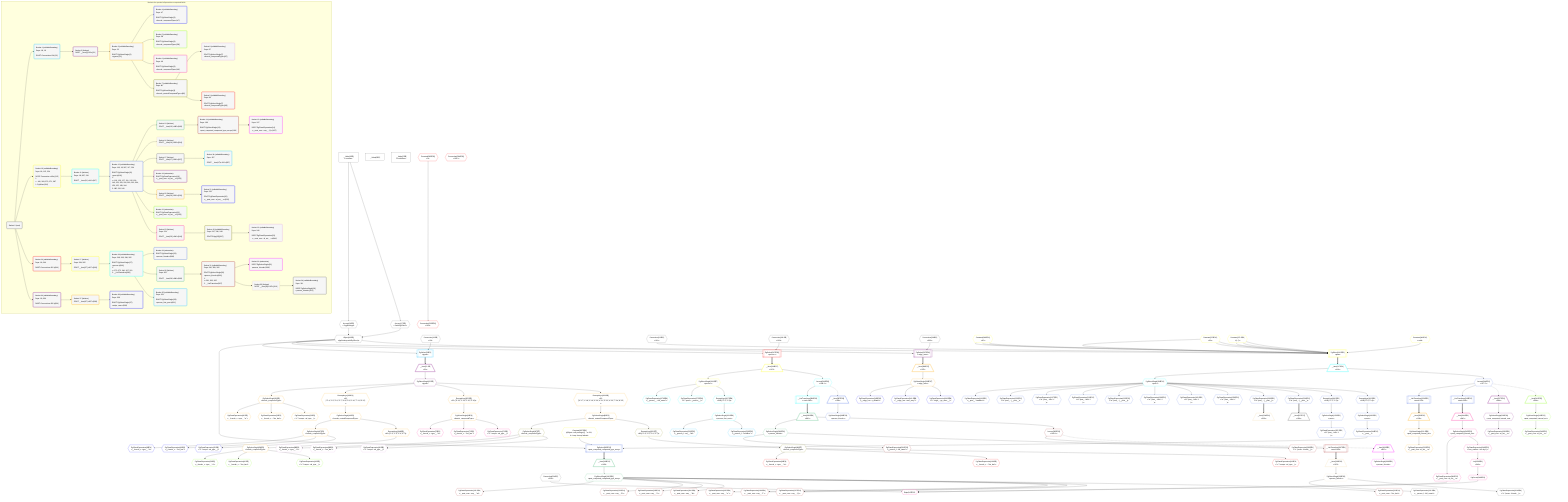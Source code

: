 %%{init: {'themeVariables': { 'fontSize': '12px'}}}%%
graph TD
    classDef path fill:#eee,stroke:#000,color:#000
    classDef plan fill:#fff,stroke-width:1px,color:#000
    classDef itemplan fill:#fff,stroke-width:2px,color:#000
    classDef unbatchedplan fill:#dff,stroke-width:1px,color:#000
    classDef sideeffectplan fill:#fcc,stroke-width:2px,color:#000
    classDef bucket fill:#f6f6f6,color:#000,stroke-width:2px,text-align:left


    %% plan dependencies
    Object18{{"Object[18∈0]<br />ᐸ{pgSettings,withPgClient}ᐳ"}}:::plan
    Access16{{"Access[16∈0]<br />ᐸ3.pgSettingsᐳ"}}:::plan
    Access17{{"Access[17∈0]<br />ᐸ3.withPgClientᐳ"}}:::plan
    Access16 & Access17 --> Object18
    __Value3["__Value[3∈0]<br />ᐸcontextᐳ"]:::plan
    __Value3 --> Access16
    __Value3 --> Access17
    __Value0["__Value[0∈0]"]:::plan
    __Value5["__Value[5∈0]<br />ᐸrootValueᐳ"]:::plan
    Connection19{{"Connection[19∈0]<br />ᐸ15ᐳ"}}:::plan
    Connection115{{"Connection[115∈0]<br />ᐸ111ᐳ"}}:::plan
    Connection224{{"Connection[224∈0]<br />ᐸ220ᐳ"}}:::plan
    Connection266{{"Connection[266∈0]<br />ᐸ262ᐳ"}}:::plan
    Connection336{{"Connection[336∈0]<br />ᐸ332ᐳ"}}:::plan
    PgSelect20[["PgSelect[20∈1]<br />ᐸtypesᐳ"]]:::plan
    Object18 & Connection19 --> PgSelect20
    __Item21[/"__Item[21∈2]<br />ᐸ20ᐳ"\]:::itemplan
    PgSelect20 ==> __Item21
    PgSelectSingle22{{"PgSelectSingle[22∈2]<br />ᐸtypesᐳ"}}:::plan
    __Item21 --> PgSelectSingle22
    PgSelectSingle29{{"PgSelectSingle[29∈3]<br />ᐸfrmcdc_compoundTypeᐳ"}}:::plan
    PgSelectSingle22 --> PgSelectSingle29
    PgClassExpression30{{"PgClassExpression[30∈3]<br />ᐸ__frmcdc_c...type__.”a”ᐳ"}}:::plan
    PgSelectSingle29 --> PgClassExpression30
    PgClassExpression31{{"PgClassExpression[31∈3]<br />ᐸ__frmcdc_c....”foo_bar”ᐳ"}}:::plan
    PgSelectSingle29 --> PgClassExpression31
    PgClassExpression33{{"PgClassExpression[33∈3]<br />ᐸ”c”.”compo...nd_type__)ᐳ"}}:::plan
    PgSelectSingle29 --> PgClassExpression33
    PgSelectSingle40{{"PgSelectSingle[40∈3]<br />ᐸfrmcdc_nestedCompoundTypeᐳ"}}:::plan
    RemapKeys350{{"RemapKeys[350∈3]<br />ᐸ22:{”0”:4,”1”:5,”2”:6,”3”:7,”4”:8,”5”:9,”6”:10,”7”:11,”8”:12}ᐳ"}}:::plan
    RemapKeys350 --> PgSelectSingle40
    PgSelectSingle47{{"PgSelectSingle[47∈3]<br />ᐸfrmcdc_compoundTypeᐳ"}}:::plan
    PgSelectSingle40 --> PgSelectSingle47
    PgSelectSingle58{{"PgSelectSingle[58∈3]<br />ᐸfrmcdc_compoundTypeᐳ"}}:::plan
    RemapKeys348{{"RemapKeys[348∈3]<br />ᐸ40:{”0”:4,”1”:5,”2”:6,”3”:7}ᐳ"}}:::plan
    RemapKeys348 --> PgSelectSingle58
    PgSelectSingle69{{"PgSelectSingle[69∈3]<br />ᐸfrmcdc_compoundTypeᐳ"}}:::plan
    RemapKeys352{{"RemapKeys[352∈3]<br />ᐸ22:{”0”:13,”1”:14,”2”:15,”3”:16}ᐳ"}}:::plan
    RemapKeys352 --> PgSelectSingle69
    PgSelectSingle80{{"PgSelectSingle[80∈3]<br />ᐸfrmcdc_nestedCompoundTypeᐳ"}}:::plan
    RemapKeys358{{"RemapKeys[358∈3]<br />ᐸ22:{”0”:17,”1”:18,”2”:19,”3”:20,”4”:21,”5”:22,”6”:23,”7”:24,”8”:25}ᐳ"}}:::plan
    RemapKeys358 --> PgSelectSingle80
    PgSelectSingle40 --> RemapKeys348
    PgSelectSingle22 --> RemapKeys350
    PgSelectSingle22 --> RemapKeys352
    PgSelectSingle22 --> RemapKeys358
    PgClassExpression48{{"PgClassExpression[48∈4]<br />ᐸ__frmcdc_c...type__.”a”ᐳ"}}:::plan
    PgSelectSingle47 --> PgClassExpression48
    PgClassExpression49{{"PgClassExpression[49∈4]<br />ᐸ__frmcdc_c....”foo_bar”ᐳ"}}:::plan
    PgSelectSingle47 --> PgClassExpression49
    PgClassExpression51{{"PgClassExpression[51∈4]<br />ᐸ”c”.”compo...nd_type__)ᐳ"}}:::plan
    PgSelectSingle47 --> PgClassExpression51
    PgClassExpression59{{"PgClassExpression[59∈5]<br />ᐸ__frmcdc_c...type__.”a”ᐳ"}}:::plan
    PgSelectSingle58 --> PgClassExpression59
    PgClassExpression60{{"PgClassExpression[60∈5]<br />ᐸ__frmcdc_c....”foo_bar”ᐳ"}}:::plan
    PgSelectSingle58 --> PgClassExpression60
    PgClassExpression62{{"PgClassExpression[62∈5]<br />ᐸ”c”.”compo...nd_type__)ᐳ"}}:::plan
    PgSelectSingle58 --> PgClassExpression62
    PgClassExpression70{{"PgClassExpression[70∈6]<br />ᐸ__frmcdc_c...type__.”a”ᐳ"}}:::plan
    PgSelectSingle69 --> PgClassExpression70
    PgClassExpression71{{"PgClassExpression[71∈6]<br />ᐸ__frmcdc_c....”foo_bar”ᐳ"}}:::plan
    PgSelectSingle69 --> PgClassExpression71
    PgClassExpression73{{"PgClassExpression[73∈6]<br />ᐸ”c”.”compo...nd_type__)ᐳ"}}:::plan
    PgSelectSingle69 --> PgClassExpression73
    PgSelectSingle87{{"PgSelectSingle[87∈7]<br />ᐸfrmcdc_compoundTypeᐳ"}}:::plan
    PgSelectSingle80 --> PgSelectSingle87
    PgSelectSingle98{{"PgSelectSingle[98∈7]<br />ᐸfrmcdc_compoundTypeᐳ"}}:::plan
    RemapKeys356{{"RemapKeys[356∈7]<br />ᐸ80:{”0”:4,”1”:5,”2”:6,”3”:7}ᐳ"}}:::plan
    RemapKeys356 --> PgSelectSingle98
    PgSelectSingle80 --> RemapKeys356
    PgClassExpression88{{"PgClassExpression[88∈8]<br />ᐸ__frmcdc_c...type__.”a”ᐳ"}}:::plan
    PgSelectSingle87 --> PgClassExpression88
    PgClassExpression89{{"PgClassExpression[89∈8]<br />ᐸ__frmcdc_c....”foo_bar”ᐳ"}}:::plan
    PgSelectSingle87 --> PgClassExpression89
    PgClassExpression91{{"PgClassExpression[91∈8]<br />ᐸ”c”.”compo...nd_type__)ᐳ"}}:::plan
    PgSelectSingle87 --> PgClassExpression91
    PgClassExpression99{{"PgClassExpression[99∈9]<br />ᐸ__frmcdc_c...type__.”a”ᐳ"}}:::plan
    PgSelectSingle98 --> PgClassExpression99
    PgClassExpression100{{"PgClassExpression[100∈9]<br />ᐸ__frmcdc_c....”foo_bar”ᐳ"}}:::plan
    PgSelectSingle98 --> PgClassExpression100
    PgClassExpression102{{"PgClassExpression[102∈9]<br />ᐸ”c”.”compo...nd_type__)ᐳ"}}:::plan
    PgSelectSingle98 --> PgClassExpression102
    PgSelect116[["PgSelect[116∈10]<br />ᐸpostᐳ"]]:::plan
    Constant369{{"Constant[369∈10]<br />ᐸ15ᐳ"}}:::plan
    Constant370{{"Constant[370∈10]<br />ᐸ20ᐳ"}}:::plan
    Constant371{{"Constant[371∈10]<br />ᐸ'[...]'ᐳ"}}:::plan
    Constant146{{"Constant[146∈10]<br />ᐸnullᐳ"}}:::plan
    Object18 & Connection115 & Constant369 & Constant370 & Constant371 & Constant369 & Constant370 & Constant371 & Constant370 & Constant371 & Constant369 & Constant146 --> PgSelect116
    Constant387{{"Constant[387∈10]<br />ᐸ[Object: null prototype] {   a: 419,   b: 'easy cheesy bakedᐳ"}}:::plan
    __Item117[/"__Item[117∈11]<br />ᐸ116ᐳ"\]:::itemplan
    PgSelect116 ==> __Item117
    PgSelectSingle118{{"PgSelectSingle[118∈11]<br />ᐸpostᐳ"}}:::plan
    __Item117 --> PgSelectSingle118
    PgSelect185[["PgSelect[185∈12]<br />ᐸpost_computed_compound_type_arrayᐳ"]]:::plan
    PgClassExpression184{{"PgClassExpression[184∈12]<br />ᐸ__post__ᐳ"}}:::plan
    Object18 & PgClassExpression184 & Constant387 --> PgSelect185
    PgClassExpression119{{"PgClassExpression[119∈12]<br />ᐸ__post__.”headline”ᐳ"}}:::plan
    PgSelectSingle118 --> PgClassExpression119
    PgClassExpression123{{"PgClassExpression[123∈12]<br />ᐸ”a”.”post_...(__post__)ᐳ"}}:::plan
    PgSelectSingle118 --> PgClassExpression123
    PgClassExpression127{{"PgClassExpression[127∈12]<br />ᐸ”a”.”post_...lder! */<br />)ᐳ"}}:::plan
    PgSelectSingle118 --> PgClassExpression127
    PgClassExpression131{{"PgClassExpression[131∈12]<br />ᐸ”a”.”post_...lder! */<br />)ᐳ"}}:::plan
    PgSelectSingle118 --> PgClassExpression131
    PgClassExpression135{{"PgClassExpression[135∈12]<br />ᐸ”a”.”post_...(__post__)ᐳ"}}:::plan
    PgSelectSingle118 --> PgClassExpression135
    PgClassExpression139{{"PgClassExpression[139∈12]<br />ᐸ”a”.”post_...lder! */<br />)ᐳ"}}:::plan
    PgSelectSingle118 --> PgClassExpression139
    PgClassExpression143{{"PgClassExpression[143∈12]<br />ᐸ”a”.”post_...lder! */<br />)ᐳ"}}:::plan
    PgSelectSingle118 --> PgClassExpression143
    PgSelectSingle153{{"PgSelectSingle[153∈12]<br />ᐸpostᐳ"}}:::plan
    RemapKeys360{{"RemapKeys[360∈12]<br />ᐸ118:{”0”:1,”1”:2}ᐳ"}}:::plan
    RemapKeys360 --> PgSelectSingle153
    PgClassExpression155{{"PgClassExpression[155∈12]<br />ᐸ”a”.”post_...lder! */<br />)ᐳ"}}:::plan
    PgSelectSingle153 --> PgClassExpression155
    PgClassExpression159{{"PgClassExpression[159∈12]<br />ᐸ”a”.”post_...lder! */<br />)ᐳ"}}:::plan
    PgSelectSingle118 --> PgClassExpression159
    PgSelectSingle183{{"PgSelectSingle[183∈12]<br />ᐸpostᐳ"}}:::plan
    RemapKeys362{{"RemapKeys[362∈12]<br />ᐸ118:{”0”:3,”1”:4}ᐳ"}}:::plan
    RemapKeys362 --> PgSelectSingle183
    PgSelectSingle183 --> PgClassExpression184
    PgClassExpression203{{"PgClassExpression[203∈12]<br />ᐸ”a”.”post_...(__post__)ᐳ"}}:::plan
    PgSelectSingle118 --> PgClassExpression203
    PgClassExpression206{{"PgClassExpression[206∈12]<br />ᐸ”a”.”post_...(__post__)ᐳ"}}:::plan
    PgSelectSingle118 --> PgClassExpression206
    __ListTransform226[["__ListTransform[226∈12]<br />ᐸeach:225ᐳ"]]:::plan
    Access364{{"Access[364∈12]<br />ᐸ117.5ᐳ"}}:::plan
    Access364 --> __ListTransform226
    __ListTransform240[["__ListTransform[240∈12]<br />ᐸeach:239ᐳ"]]:::plan
    Access364 --> __ListTransform240
    PgSelectSingle118 --> RemapKeys360
    PgSelectSingle118 --> RemapKeys362
    __Item117 --> Access364
    __Item189[/"__Item[189∈13]<br />ᐸ185ᐳ"\]:::itemplan
    PgSelect185 ==> __Item189
    PgSelectSingle190{{"PgSelectSingle[190∈13]<br />ᐸpost_computed_compound_type_arrayᐳ"}}:::plan
    __Item189 --> PgSelectSingle190
    PgClassExpression191{{"PgClassExpression[191∈14]<br />ᐸ__post_com...rray__.”a”ᐳ"}}:::plan
    PgSelectSingle190 --> PgClassExpression191
    PgClassExpression192{{"PgClassExpression[192∈14]<br />ᐸ__post_com...rray__.”b”ᐳ"}}:::plan
    PgSelectSingle190 --> PgClassExpression192
    PgClassExpression193{{"PgClassExpression[193∈14]<br />ᐸ__post_com...rray__.”c”ᐳ"}}:::plan
    PgSelectSingle190 --> PgClassExpression193
    PgClassExpression194{{"PgClassExpression[194∈14]<br />ᐸ__post_com...rray__.”d”ᐳ"}}:::plan
    PgSelectSingle190 --> PgClassExpression194
    PgClassExpression195{{"PgClassExpression[195∈14]<br />ᐸ__post_com...rray__.”e”ᐳ"}}:::plan
    PgSelectSingle190 --> PgClassExpression195
    PgClassExpression196{{"PgClassExpression[196∈14]<br />ᐸ__post_com...rray__.”f”ᐳ"}}:::plan
    PgSelectSingle190 --> PgClassExpression196
    PgClassExpression197{{"PgClassExpression[197∈14]<br />ᐸ__post_com...rray__.”g”ᐳ"}}:::plan
    PgSelectSingle190 --> PgClassExpression197
    PgClassExpression201{{"PgClassExpression[201∈14]<br />ᐸ__post_com....”foo_bar”ᐳ"}}:::plan
    PgSelectSingle190 --> PgClassExpression201
    __Item204[/"__Item[204∈16]<br />ᐸ203ᐳ"\]:::itemplan
    PgClassExpression203 ==> __Item204
    __Item207[/"__Item[207∈17]<br />ᐸ206ᐳ"\]:::itemplan
    PgClassExpression206 ==> __Item207
    __Item227[/"__Item[227∈19]<br />ᐸ364ᐳ"\]:::itemplan
    Access364 -.-> __Item227
    PgSelectSingle228{{"PgSelectSingle[228∈19]<br />ᐸpost_computed_interval_setᐳ"}}:::plan
    __Item227 --> PgSelectSingle228
    PgClassExpression229{{"PgClassExpression[229∈19]<br />ᐸ__post_com...al_set__.vᐳ"}}:::plan
    PgSelectSingle228 --> PgClassExpression229
    __Item230[/"__Item[230∈20]<br />ᐸ226ᐳ"\]:::itemplan
    __ListTransform226 ==> __Item230
    PgSelectSingle231{{"PgSelectSingle[231∈20]<br />ᐸpost_computed_interval_setᐳ"}}:::plan
    __Item230 --> PgSelectSingle231
    PgClassExpression232{{"PgClassExpression[232∈20]<br />ᐸ__post_com...al_set__.vᐳ"}}:::plan
    PgSelectSingle231 --> PgClassExpression232
    __Item241[/"__Item[241∈22]<br />ᐸ364ᐳ"\]:::itemplan
    Access364 -.-> __Item241
    PgSelectSingle242{{"PgSelectSingle[242∈22]<br />ᐸpost_computed_interval_setᐳ"}}:::plan
    __Item241 --> PgSelectSingle242
    PgClassExpression243{{"PgClassExpression[243∈22]<br />ᐸ__post_com...al_set__.vᐳ"}}:::plan
    PgSelectSingle242 --> PgClassExpression243
    Edge247{{"Edge[247∈23]"}}:::plan
    PgClassExpression246{{"PgClassExpression[246∈23]<br />ᐸ__post_com...al_set__.vᐳ"}}:::plan
    PgCursor248{{"PgCursor[248∈23]"}}:::plan
    PgClassExpression246 & PgCursor248 & Connection224 --> Edge247
    __Item244[/"__Item[244∈23]<br />ᐸ240ᐳ"\]:::itemplan
    __ListTransform240 ==> __Item244
    PgSelectSingle245{{"PgSelectSingle[245∈23]<br />ᐸpost_computed_interval_setᐳ"}}:::plan
    __Item244 --> PgSelectSingle245
    PgSelectSingle245 --> PgClassExpression246
    List250{{"List[250∈23]<br />ᐸ249ᐳ"}}:::plan
    List250 --> PgCursor248
    PgClassExpression249{{"PgClassExpression[249∈23]<br />ᐸrow_number...tion by 1)ᐳ"}}:::plan
    PgSelectSingle245 --> PgClassExpression249
    PgClassExpression249 --> List250
    PgSelect267[["PgSelect[267∈26]<br />ᐸpersonᐳ"]]:::plan
    Object18 & Connection266 --> PgSelect267
    Connection305{{"Connection[305∈26]<br />ᐸ301ᐳ"}}:::plan
    Constant385{{"Constant[385∈26]<br />ᐸ1ᐳ"}}:::plan
    Constant385 --> Connection305
    Connection284{{"Connection[284∈26]<br />ᐸ280ᐳ"}}:::plan
    __Item268[/"__Item[268∈27]<br />ᐸ267ᐳ"\]:::itemplan
    PgSelect267 ==> __Item268
    PgSelectSingle269{{"PgSelectSingle[269∈27]<br />ᐸpersonᐳ"}}:::plan
    __Item268 --> PgSelectSingle269
    PgClassExpression270{{"PgClassExpression[270∈28]<br />ᐸ__person__...full_name”ᐳ"}}:::plan
    PgSelectSingle269 --> PgClassExpression270
    PgClassExpression272{{"PgClassExpression[272∈28]<br />ᐸ”c”.”perso..._person__)ᐳ"}}:::plan
    PgSelectSingle269 --> PgClassExpression272
    __ListTransform286[["__ListTransform[286∈28]<br />ᐸeach:285ᐳ"]]:::plan
    Access366{{"Access[366∈28]<br />ᐸ268.1ᐳ"}}:::plan
    Access366 --> __ListTransform286
    PgSelectSingle321{{"PgSelectSingle[321∈28]<br />ᐸperson_first_postᐳ"}}:::plan
    RemapKeys367{{"RemapKeys[367∈28]<br />ᐸ269:{”0”:2,”1”:3}ᐳ"}}:::plan
    RemapKeys367 --> PgSelectSingle321
    __Item268 --> Access366
    PgSelectSingle269 --> RemapKeys367
    __Item287[/"__Item[287∈29]<br />ᐸ366ᐳ"\]:::itemplan
    Access366 -.-> __Item287
    PgSelectSingle288{{"PgSelectSingle[288∈29]<br />ᐸperson_friendsᐳ"}}:::plan
    __Item287 --> PgSelectSingle288
    __Item289[/"__Item[289∈30]<br />ᐸ286ᐳ"\]:::itemplan
    __ListTransform286 ==> __Item289
    PgSelectSingle290{{"PgSelectSingle[290∈30]<br />ᐸperson_friendsᐳ"}}:::plan
    __Item289 --> PgSelectSingle290
    PgClassExpression291{{"PgClassExpression[291∈31]<br />ᐸ__person_f...full_name”ᐳ"}}:::plan
    PgSelectSingle290 --> PgClassExpression291
    PgClassExpression293{{"PgClassExpression[293∈31]<br />ᐸ”c”.”perso...friends__)ᐳ"}}:::plan
    PgSelectSingle290 --> PgClassExpression293
    __ListTransform307[["__ListTransform[307∈31]<br />ᐸeach:306ᐳ"]]:::plan
    Access365{{"Access[365∈31]<br />ᐸ289.1ᐳ"}}:::plan
    Access365 --> __ListTransform307
    __Item289 --> Access365
    __Item308[/"__Item[308∈32]<br />ᐸ365ᐳ"\]:::itemplan
    Access365 -.-> __Item308
    PgSelectSingle309{{"PgSelectSingle[309∈32]<br />ᐸperson_friendsᐳ"}}:::plan
    __Item308 --> PgSelectSingle309
    __Item310[/"__Item[310∈33]<br />ᐸ307ᐳ"\]:::itemplan
    __ListTransform307 ==> __Item310
    PgSelectSingle311{{"PgSelectSingle[311∈33]<br />ᐸperson_friendsᐳ"}}:::plan
    __Item310 --> PgSelectSingle311
    PgClassExpression312{{"PgClassExpression[312∈34]<br />ᐸ__person_f...full_name”ᐳ"}}:::plan
    PgSelectSingle311 --> PgClassExpression312
    PgClassExpression314{{"PgClassExpression[314∈34]<br />ᐸ”c”.”perso...friends__)ᐳ"}}:::plan
    PgSelectSingle311 --> PgClassExpression314
    PgClassExpression322{{"PgClassExpression[322∈35]<br />ᐸ__person_f...ost__.”id”ᐳ"}}:::plan
    PgSelectSingle321 --> PgClassExpression322
    PgClassExpression323{{"PgClassExpression[323∈35]<br />ᐸ__person_f...”headline”ᐳ"}}:::plan
    PgSelectSingle321 --> PgClassExpression323
    PgSelect337[["PgSelect[337∈36]<br />ᐸedge_caseᐳ"]]:::plan
    Object18 & Connection336 --> PgSelect337
    __Item338[/"__Item[338∈37]<br />ᐸ337ᐳ"\]:::itemplan
    PgSelect337 ==> __Item338
    PgSelectSingle339{{"PgSelectSingle[339∈37]<br />ᐸedge_caseᐳ"}}:::plan
    __Item338 --> PgSelectSingle339
    PgClassExpression340{{"PgClassExpression[340∈38]<br />ᐸ__edge_cas...s_default”ᐳ"}}:::plan
    PgSelectSingle339 --> PgClassExpression340
    PgClassExpression341{{"PgClassExpression[341∈38]<br />ᐸ__edge_cas...cast_easy”ᐳ"}}:::plan
    PgSelectSingle339 --> PgClassExpression341
    PgClassExpression343{{"PgClassExpression[343∈38]<br />ᐸ”c”.”edge_...ge_case__)ᐳ"}}:::plan
    PgSelectSingle339 --> PgClassExpression343

    %% define steps

    subgraph "Buckets for queries/v4/procedure-computed-fields"
    Bucket0("Bucket 0 (root)"):::bucket
    classDef bucket0 stroke:#696969
    class Bucket0,__Value0,__Value3,__Value5,Access16,Access17,Object18,Connection19,Connection115,Connection224,Connection266,Connection336 bucket0
    Bucket1("Bucket 1 (nullableBoundary)<br />Deps: 18, 19<br /><br />ROOT Connectionᐸ15ᐳ[19]"):::bucket
    classDef bucket1 stroke:#00bfff
    class Bucket1,PgSelect20 bucket1
    Bucket2("Bucket 2 (listItem)<br />ROOT __Item{2}ᐸ20ᐳ[21]"):::bucket
    classDef bucket2 stroke:#7f007f
    class Bucket2,__Item21,PgSelectSingle22 bucket2
    Bucket3("Bucket 3 (nullableBoundary)<br />Deps: 22<br /><br />ROOT PgSelectSingle{2}ᐸtypesᐳ[22]"):::bucket
    classDef bucket3 stroke:#ffa500
    class Bucket3,PgSelectSingle29,PgClassExpression30,PgClassExpression31,PgClassExpression33,PgSelectSingle40,PgSelectSingle47,PgSelectSingle58,PgSelectSingle69,PgSelectSingle80,RemapKeys348,RemapKeys350,RemapKeys352,RemapKeys358 bucket3
    Bucket4("Bucket 4 (nullableBoundary)<br />Deps: 47<br /><br />ROOT PgSelectSingle{3}ᐸfrmcdc_compoundTypeᐳ[47]"):::bucket
    classDef bucket4 stroke:#0000ff
    class Bucket4,PgClassExpression48,PgClassExpression49,PgClassExpression51 bucket4
    Bucket5("Bucket 5 (nullableBoundary)<br />Deps: 58<br /><br />ROOT PgSelectSingle{3}ᐸfrmcdc_compoundTypeᐳ[58]"):::bucket
    classDef bucket5 stroke:#7fff00
    class Bucket5,PgClassExpression59,PgClassExpression60,PgClassExpression62 bucket5
    Bucket6("Bucket 6 (nullableBoundary)<br />Deps: 69<br /><br />ROOT PgSelectSingle{3}ᐸfrmcdc_compoundTypeᐳ[69]"):::bucket
    classDef bucket6 stroke:#ff1493
    class Bucket6,PgClassExpression70,PgClassExpression71,PgClassExpression73 bucket6
    Bucket7("Bucket 7 (nullableBoundary)<br />Deps: 80<br /><br />ROOT PgSelectSingle{3}ᐸfrmcdc_nestedCompoundTypeᐳ[80]"):::bucket
    classDef bucket7 stroke:#808000
    class Bucket7,PgSelectSingle87,PgSelectSingle98,RemapKeys356 bucket7
    Bucket8("Bucket 8 (nullableBoundary)<br />Deps: 87<br /><br />ROOT PgSelectSingle{7}ᐸfrmcdc_compoundTypeᐳ[87]"):::bucket
    classDef bucket8 stroke:#dda0dd
    class Bucket8,PgClassExpression88,PgClassExpression89,PgClassExpression91 bucket8
    Bucket9("Bucket 9 (nullableBoundary)<br />Deps: 98<br /><br />ROOT PgSelectSingle{7}ᐸfrmcdc_compoundTypeᐳ[98]"):::bucket
    classDef bucket9 stroke:#ff0000
    class Bucket9,PgClassExpression99,PgClassExpression100,PgClassExpression102 bucket9
    Bucket10("Bucket 10 (nullableBoundary)<br />Deps: 18, 115, 224<br /><br />ROOT Connectionᐸ111ᐳ[115]<br />1: <br />ᐳ: 146, 369, 370, 371, 387<br />2: PgSelect[116]"):::bucket
    classDef bucket10 stroke:#ffff00
    class Bucket10,PgSelect116,Constant146,Constant369,Constant370,Constant371,Constant387 bucket10
    Bucket11("Bucket 11 (listItem)<br />Deps: 18, 387, 224<br /><br />ROOT __Item{11}ᐸ116ᐳ[117]"):::bucket
    classDef bucket11 stroke:#00ffff
    class Bucket11,__Item117,PgSelectSingle118 bucket11
    Bucket12("Bucket 12 (nullableBoundary)<br />Deps: 118, 18, 387, 117, 224<br /><br />ROOT PgSelectSingle{11}ᐸpostᐳ[118]<br />1: <br />ᐳ: 119, 123, 127, 131, 135, 139, 143, 159, 203, 206, 360, 362, 364, 153, 155, 183, 184<br />2: 185, 226, 240"):::bucket
    classDef bucket12 stroke:#4169e1
    class Bucket12,PgClassExpression119,PgClassExpression123,PgClassExpression127,PgClassExpression131,PgClassExpression135,PgClassExpression139,PgClassExpression143,PgSelectSingle153,PgClassExpression155,PgClassExpression159,PgSelectSingle183,PgClassExpression184,PgSelect185,PgClassExpression203,PgClassExpression206,__ListTransform226,__ListTransform240,RemapKeys360,RemapKeys362,Access364 bucket12
    Bucket13("Bucket 13 (listItem)<br />ROOT __Item{13}ᐸ185ᐳ[189]"):::bucket
    classDef bucket13 stroke:#3cb371
    class Bucket13,__Item189,PgSelectSingle190 bucket13
    Bucket14("Bucket 14 (nullableBoundary)<br />Deps: 190<br /><br />ROOT PgSelectSingle{13}ᐸpost_computed_compound_type_arrayᐳ[190]"):::bucket
    classDef bucket14 stroke:#a52a2a
    class Bucket14,PgClassExpression191,PgClassExpression192,PgClassExpression193,PgClassExpression194,PgClassExpression195,PgClassExpression196,PgClassExpression197,PgClassExpression201 bucket14
    Bucket15("Bucket 15 (nullableBoundary)<br />Deps: 197<br /><br />ROOT PgClassExpression{14}ᐸ__post_com...rray__.”g”ᐳ[197]"):::bucket
    classDef bucket15 stroke:#ff00ff
    class Bucket15 bucket15
    Bucket16("Bucket 16 (listItem)<br />ROOT __Item{16}ᐸ203ᐳ[204]"):::bucket
    classDef bucket16 stroke:#f5deb3
    class Bucket16,__Item204 bucket16
    Bucket17("Bucket 17 (listItem)<br />ROOT __Item{17}ᐸ206ᐳ[207]"):::bucket
    classDef bucket17 stroke:#696969
    class Bucket17,__Item207 bucket17
    Bucket18("Bucket 18 (nullableBoundary)<br />Deps: 207<br /><br />ROOT __Item{17}ᐸ206ᐳ[207]"):::bucket
    classDef bucket18 stroke:#00bfff
    class Bucket18 bucket18
    Bucket19("Bucket 19 (subroutine)<br />ROOT PgClassExpression{19}ᐸ__post_com...al_set__.vᐳ[229]"):::bucket
    classDef bucket19 stroke:#7f007f
    class Bucket19,__Item227,PgSelectSingle228,PgClassExpression229 bucket19
    Bucket20("Bucket 20 (listItem)<br />ROOT __Item{20}ᐸ226ᐳ[230]"):::bucket
    classDef bucket20 stroke:#ffa500
    class Bucket20,__Item230,PgSelectSingle231,PgClassExpression232 bucket20
    Bucket21("Bucket 21 (nullableBoundary)<br />Deps: 232<br /><br />ROOT PgClassExpression{20}ᐸ__post_com...al_set__.vᐳ[232]"):::bucket
    classDef bucket21 stroke:#0000ff
    class Bucket21 bucket21
    Bucket22("Bucket 22 (subroutine)<br />ROOT PgClassExpression{22}ᐸ__post_com...al_set__.vᐳ[243]"):::bucket
    classDef bucket22 stroke:#7fff00
    class Bucket22,__Item241,PgSelectSingle242,PgClassExpression243 bucket22
    Bucket23("Bucket 23 (listItem)<br />Deps: 224<br /><br />ROOT __Item{23}ᐸ240ᐳ[244]"):::bucket
    classDef bucket23 stroke:#ff1493
    class Bucket23,__Item244,PgSelectSingle245,PgClassExpression246,Edge247,PgCursor248,PgClassExpression249,List250 bucket23
    Bucket24("Bucket 24 (nullableBoundary)<br />Deps: 247, 246, 248<br /><br />ROOT Edge{23}[247]"):::bucket
    classDef bucket24 stroke:#808000
    class Bucket24 bucket24
    Bucket25("Bucket 25 (nullableBoundary)<br />Deps: 246<br /><br />ROOT PgClassExpression{23}ᐸ__post_com...al_set__.vᐳ[246]"):::bucket
    classDef bucket25 stroke:#dda0dd
    class Bucket25 bucket25
    Bucket26("Bucket 26 (nullableBoundary)<br />Deps: 18, 266<br /><br />ROOT Connectionᐸ262ᐳ[266]"):::bucket
    classDef bucket26 stroke:#ff0000
    class Bucket26,PgSelect267,Connection284,Connection305,Constant385 bucket26
    Bucket27("Bucket 27 (listItem)<br />Deps: 284, 305<br /><br />ROOT __Item{27}ᐸ267ᐳ[268]"):::bucket
    classDef bucket27 stroke:#ffff00
    class Bucket27,__Item268,PgSelectSingle269 bucket27
    Bucket28("Bucket 28 (nullableBoundary)<br />Deps: 269, 268, 284, 305<br /><br />ROOT PgSelectSingle{27}ᐸpersonᐳ[269]<br />1: <br />ᐳ: 270, 272, 366, 367, 321<br />2: __ListTransform[286]"):::bucket
    classDef bucket28 stroke:#00ffff
    class Bucket28,PgClassExpression270,PgClassExpression272,__ListTransform286,PgSelectSingle321,Access366,RemapKeys367 bucket28
    Bucket29("Bucket 29 (subroutine)<br />ROOT PgSelectSingle{29}ᐸperson_friendsᐳ[288]"):::bucket
    classDef bucket29 stroke:#4169e1
    class Bucket29,__Item287,PgSelectSingle288 bucket29
    Bucket30("Bucket 30 (listItem)<br />Deps: 305<br /><br />ROOT __Item{30}ᐸ286ᐳ[289]"):::bucket
    classDef bucket30 stroke:#3cb371
    class Bucket30,__Item289,PgSelectSingle290 bucket30
    Bucket31("Bucket 31 (nullableBoundary)<br />Deps: 290, 289, 305<br /><br />ROOT PgSelectSingle{30}ᐸperson_friendsᐳ[290]<br />1: <br />ᐳ: 291, 293, 365<br />2: __ListTransform[307]"):::bucket
    classDef bucket31 stroke:#a52a2a
    class Bucket31,PgClassExpression291,PgClassExpression293,__ListTransform307,Access365 bucket31
    Bucket32("Bucket 32 (subroutine)<br />ROOT PgSelectSingle{32}ᐸperson_friendsᐳ[309]"):::bucket
    classDef bucket32 stroke:#ff00ff
    class Bucket32,__Item308,PgSelectSingle309 bucket32
    Bucket33("Bucket 33 (listItem)<br />ROOT __Item{33}ᐸ307ᐳ[310]"):::bucket
    classDef bucket33 stroke:#f5deb3
    class Bucket33,__Item310,PgSelectSingle311 bucket33
    Bucket34("Bucket 34 (nullableBoundary)<br />Deps: 311<br /><br />ROOT PgSelectSingle{33}ᐸperson_friendsᐳ[311]"):::bucket
    classDef bucket34 stroke:#696969
    class Bucket34,PgClassExpression312,PgClassExpression314 bucket34
    Bucket35("Bucket 35 (nullableBoundary)<br />Deps: 321<br /><br />ROOT PgSelectSingle{28}ᐸperson_first_postᐳ[321]"):::bucket
    classDef bucket35 stroke:#00bfff
    class Bucket35,PgClassExpression322,PgClassExpression323 bucket35
    Bucket36("Bucket 36 (nullableBoundary)<br />Deps: 18, 336<br /><br />ROOT Connectionᐸ332ᐳ[336]"):::bucket
    classDef bucket36 stroke:#7f007f
    class Bucket36,PgSelect337 bucket36
    Bucket37("Bucket 37 (listItem)<br />ROOT __Item{37}ᐸ337ᐳ[338]"):::bucket
    classDef bucket37 stroke:#ffa500
    class Bucket37,__Item338,PgSelectSingle339 bucket37
    Bucket38("Bucket 38 (nullableBoundary)<br />Deps: 339<br /><br />ROOT PgSelectSingle{37}ᐸedge_caseᐳ[339]"):::bucket
    classDef bucket38 stroke:#0000ff
    class Bucket38,PgClassExpression340,PgClassExpression341,PgClassExpression343 bucket38
    Bucket0 --> Bucket1 & Bucket10 & Bucket26 & Bucket36
    Bucket1 --> Bucket2
    Bucket2 --> Bucket3
    Bucket3 --> Bucket4 & Bucket5 & Bucket6 & Bucket7
    Bucket7 --> Bucket8 & Bucket9
    Bucket10 --> Bucket11
    Bucket11 --> Bucket12
    Bucket12 --> Bucket13 & Bucket16 & Bucket17 & Bucket19 & Bucket20 & Bucket22 & Bucket23
    Bucket13 --> Bucket14
    Bucket14 --> Bucket15
    Bucket17 --> Bucket18
    Bucket20 --> Bucket21
    Bucket23 --> Bucket24
    Bucket24 --> Bucket25
    Bucket26 --> Bucket27
    Bucket27 --> Bucket28
    Bucket28 --> Bucket29 & Bucket30 & Bucket35
    Bucket30 --> Bucket31
    Bucket31 --> Bucket32 & Bucket33
    Bucket33 --> Bucket34
    Bucket36 --> Bucket37
    Bucket37 --> Bucket38
    end